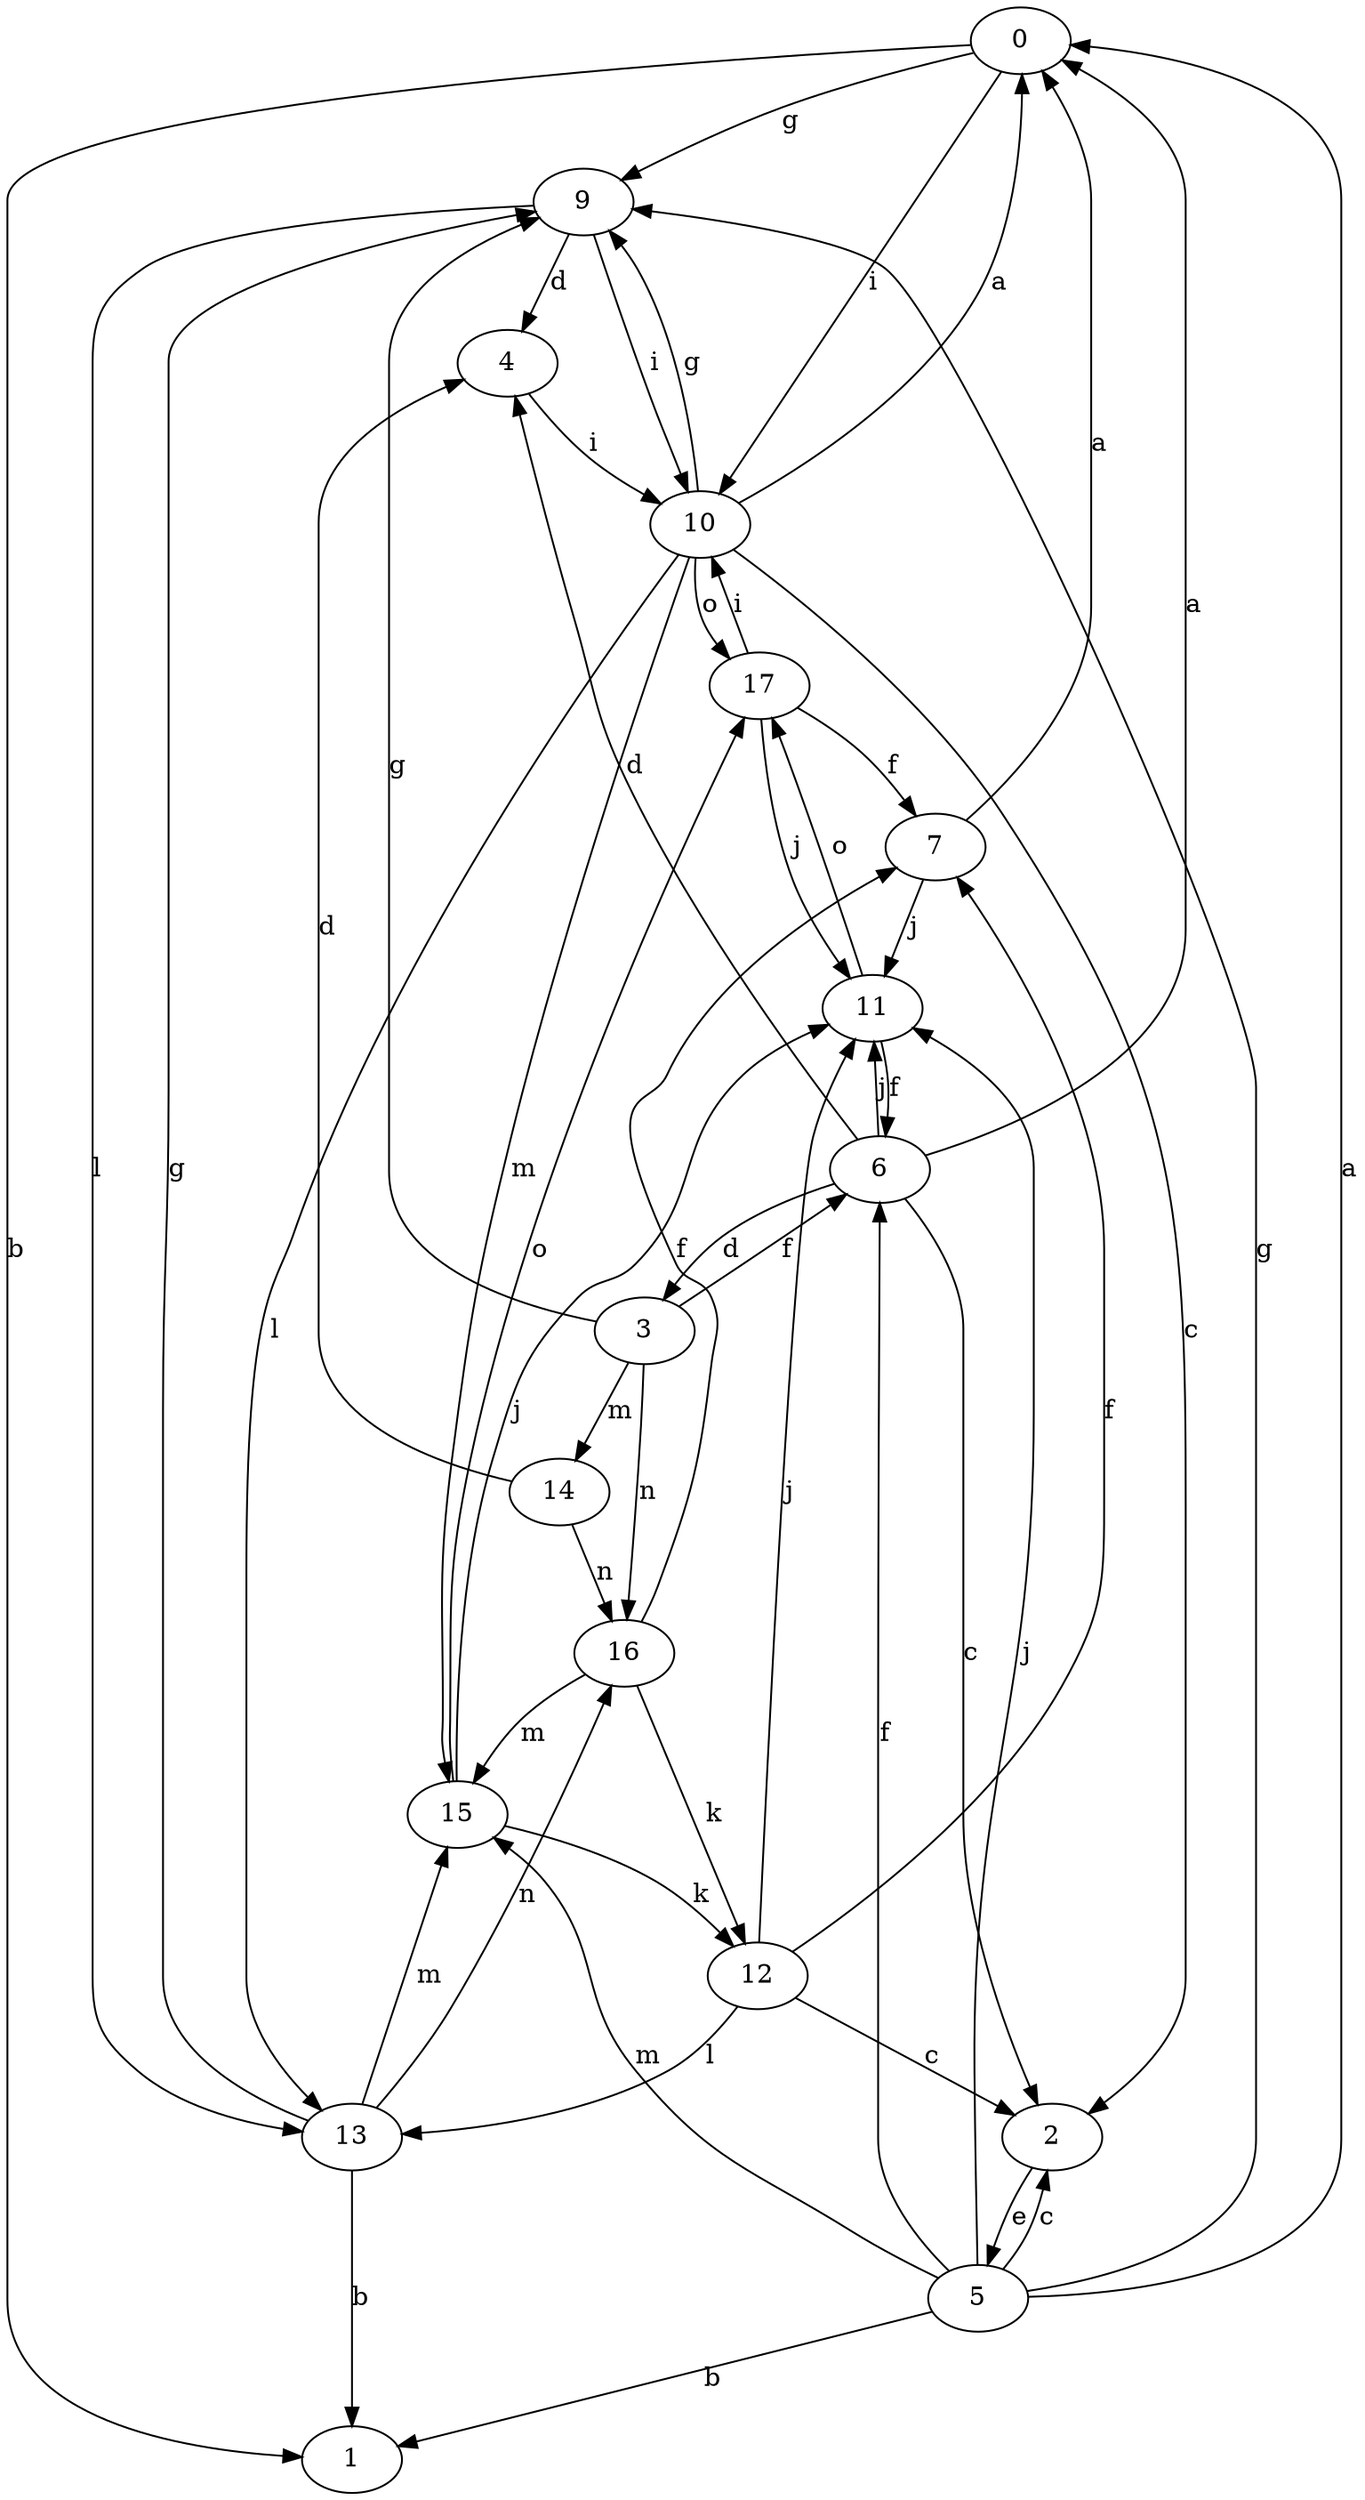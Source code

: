 strict digraph  {
0;
1;
2;
3;
4;
5;
6;
7;
9;
10;
11;
12;
13;
14;
15;
16;
17;
0 -> 1  [label=b];
0 -> 9  [label=g];
0 -> 10  [label=i];
2 -> 5  [label=e];
3 -> 6  [label=f];
3 -> 9  [label=g];
3 -> 14  [label=m];
3 -> 16  [label=n];
4 -> 10  [label=i];
5 -> 0  [label=a];
5 -> 1  [label=b];
5 -> 2  [label=c];
5 -> 6  [label=f];
5 -> 9  [label=g];
5 -> 11  [label=j];
5 -> 15  [label=m];
6 -> 0  [label=a];
6 -> 2  [label=c];
6 -> 3  [label=d];
6 -> 4  [label=d];
6 -> 11  [label=j];
7 -> 0  [label=a];
7 -> 11  [label=j];
9 -> 4  [label=d];
9 -> 10  [label=i];
9 -> 13  [label=l];
10 -> 0  [label=a];
10 -> 2  [label=c];
10 -> 9  [label=g];
10 -> 13  [label=l];
10 -> 15  [label=m];
10 -> 17  [label=o];
11 -> 6  [label=f];
11 -> 17  [label=o];
12 -> 2  [label=c];
12 -> 7  [label=f];
12 -> 11  [label=j];
12 -> 13  [label=l];
13 -> 1  [label=b];
13 -> 9  [label=g];
13 -> 15  [label=m];
13 -> 16  [label=n];
14 -> 4  [label=d];
14 -> 16  [label=n];
15 -> 11  [label=j];
15 -> 12  [label=k];
15 -> 17  [label=o];
16 -> 7  [label=f];
16 -> 12  [label=k];
16 -> 15  [label=m];
17 -> 7  [label=f];
17 -> 10  [label=i];
17 -> 11  [label=j];
}
